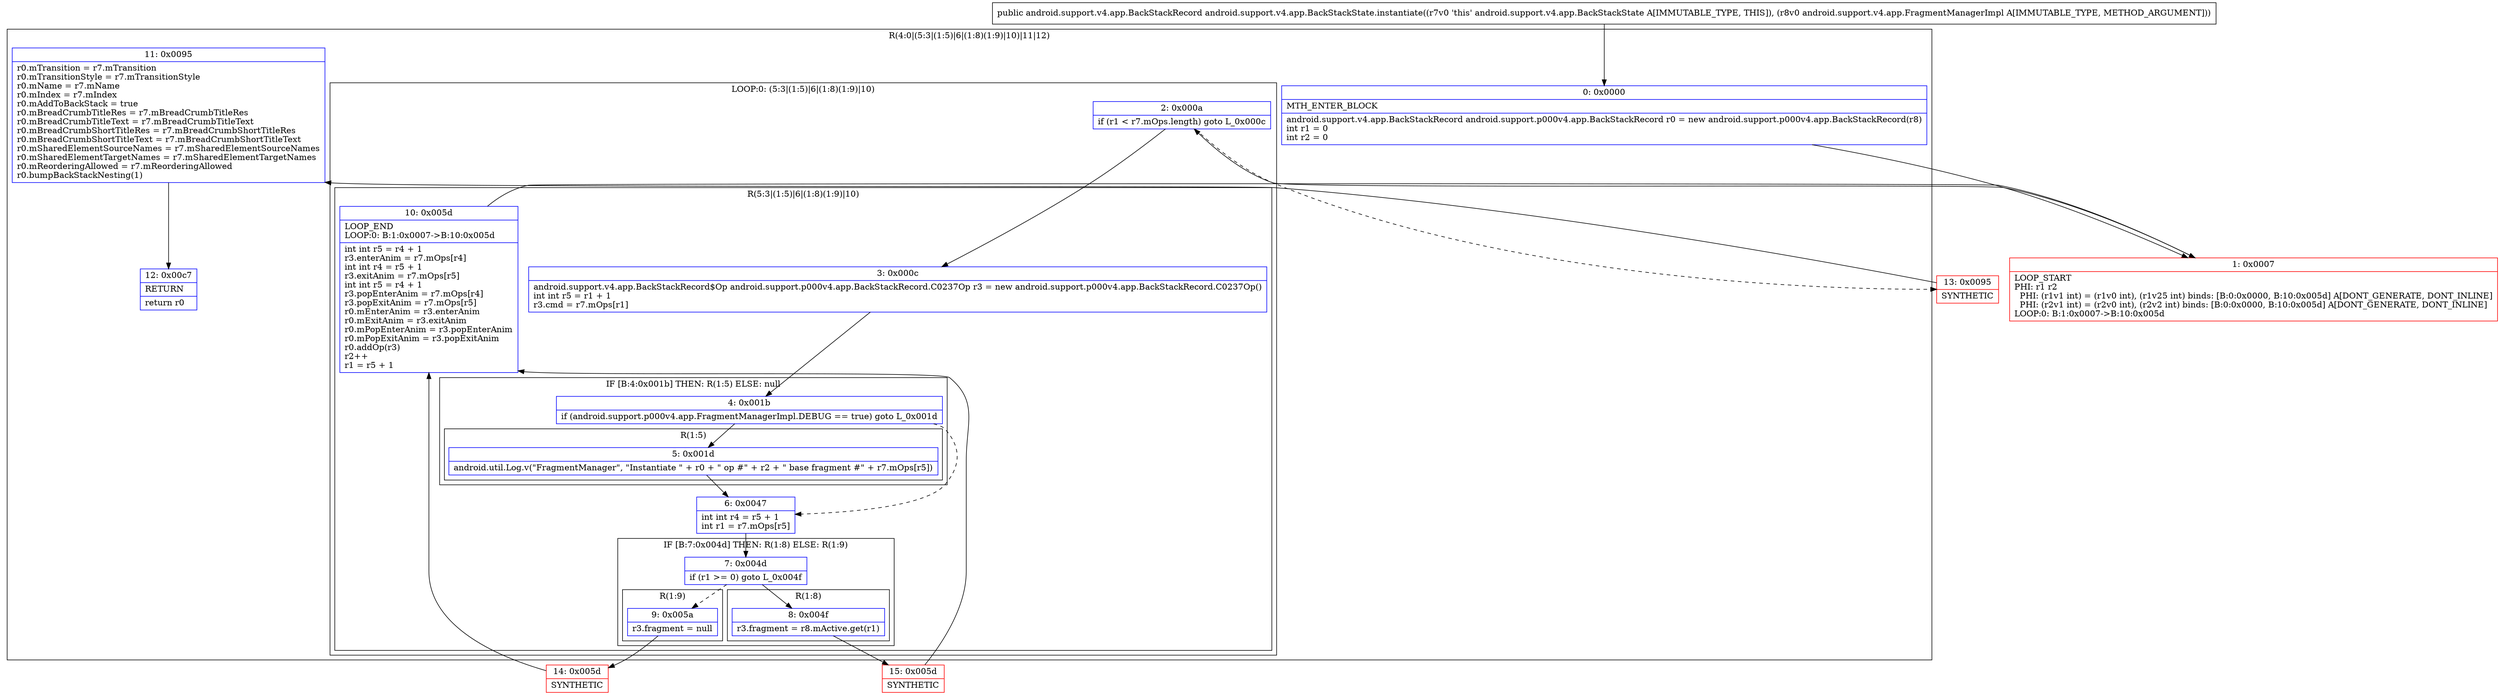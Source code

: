 digraph "CFG forandroid.support.v4.app.BackStackState.instantiate(Landroid\/support\/v4\/app\/FragmentManagerImpl;)Landroid\/support\/v4\/app\/BackStackRecord;" {
subgraph cluster_Region_1948586434 {
label = "R(4:0|(5:3|(1:5)|6|(1:8)(1:9)|10)|11|12)";
node [shape=record,color=blue];
Node_0 [shape=record,label="{0\:\ 0x0000|MTH_ENTER_BLOCK\l|android.support.v4.app.BackStackRecord android.support.p000v4.app.BackStackRecord r0 = new android.support.p000v4.app.BackStackRecord(r8)\lint r1 = 0\lint r2 = 0\l}"];
subgraph cluster_LoopRegion_1252358604 {
label = "LOOP:0: (5:3|(1:5)|6|(1:8)(1:9)|10)";
node [shape=record,color=blue];
Node_2 [shape=record,label="{2\:\ 0x000a|if (r1 \< r7.mOps.length) goto L_0x000c\l}"];
subgraph cluster_Region_1510212960 {
label = "R(5:3|(1:5)|6|(1:8)(1:9)|10)";
node [shape=record,color=blue];
Node_3 [shape=record,label="{3\:\ 0x000c|android.support.v4.app.BackStackRecord$Op android.support.p000v4.app.BackStackRecord.C0237Op r3 = new android.support.p000v4.app.BackStackRecord.C0237Op()\lint int r5 = r1 + 1\lr3.cmd = r7.mOps[r1]\l}"];
subgraph cluster_IfRegion_1234422754 {
label = "IF [B:4:0x001b] THEN: R(1:5) ELSE: null";
node [shape=record,color=blue];
Node_4 [shape=record,label="{4\:\ 0x001b|if (android.support.p000v4.app.FragmentManagerImpl.DEBUG == true) goto L_0x001d\l}"];
subgraph cluster_Region_258902665 {
label = "R(1:5)";
node [shape=record,color=blue];
Node_5 [shape=record,label="{5\:\ 0x001d|android.util.Log.v(\"FragmentManager\", \"Instantiate \" + r0 + \" op #\" + r2 + \" base fragment #\" + r7.mOps[r5])\l}"];
}
}
Node_6 [shape=record,label="{6\:\ 0x0047|int int r4 = r5 + 1\lint r1 = r7.mOps[r5]\l}"];
subgraph cluster_IfRegion_390465293 {
label = "IF [B:7:0x004d] THEN: R(1:8) ELSE: R(1:9)";
node [shape=record,color=blue];
Node_7 [shape=record,label="{7\:\ 0x004d|if (r1 \>= 0) goto L_0x004f\l}"];
subgraph cluster_Region_374524507 {
label = "R(1:8)";
node [shape=record,color=blue];
Node_8 [shape=record,label="{8\:\ 0x004f|r3.fragment = r8.mActive.get(r1)\l}"];
}
subgraph cluster_Region_1838358746 {
label = "R(1:9)";
node [shape=record,color=blue];
Node_9 [shape=record,label="{9\:\ 0x005a|r3.fragment = null\l}"];
}
}
Node_10 [shape=record,label="{10\:\ 0x005d|LOOP_END\lLOOP:0: B:1:0x0007\-\>B:10:0x005d\l|int int r5 = r4 + 1\lr3.enterAnim = r7.mOps[r4]\lint int r4 = r5 + 1\lr3.exitAnim = r7.mOps[r5]\lint int r5 = r4 + 1\lr3.popEnterAnim = r7.mOps[r4]\lr3.popExitAnim = r7.mOps[r5]\lr0.mEnterAnim = r3.enterAnim\lr0.mExitAnim = r3.exitAnim\lr0.mPopEnterAnim = r3.popEnterAnim\lr0.mPopExitAnim = r3.popExitAnim\lr0.addOp(r3)\lr2++\lr1 = r5 + 1\l}"];
}
}
Node_11 [shape=record,label="{11\:\ 0x0095|r0.mTransition = r7.mTransition\lr0.mTransitionStyle = r7.mTransitionStyle\lr0.mName = r7.mName\lr0.mIndex = r7.mIndex\lr0.mAddToBackStack = true\lr0.mBreadCrumbTitleRes = r7.mBreadCrumbTitleRes\lr0.mBreadCrumbTitleText = r7.mBreadCrumbTitleText\lr0.mBreadCrumbShortTitleRes = r7.mBreadCrumbShortTitleRes\lr0.mBreadCrumbShortTitleText = r7.mBreadCrumbShortTitleText\lr0.mSharedElementSourceNames = r7.mSharedElementSourceNames\lr0.mSharedElementTargetNames = r7.mSharedElementTargetNames\lr0.mReorderingAllowed = r7.mReorderingAllowed\lr0.bumpBackStackNesting(1)\l}"];
Node_12 [shape=record,label="{12\:\ 0x00c7|RETURN\l|return r0\l}"];
}
Node_1 [shape=record,color=red,label="{1\:\ 0x0007|LOOP_START\lPHI: r1 r2 \l  PHI: (r1v1 int) = (r1v0 int), (r1v25 int) binds: [B:0:0x0000, B:10:0x005d] A[DONT_GENERATE, DONT_INLINE]\l  PHI: (r2v1 int) = (r2v0 int), (r2v2 int) binds: [B:0:0x0000, B:10:0x005d] A[DONT_GENERATE, DONT_INLINE]\lLOOP:0: B:1:0x0007\-\>B:10:0x005d\l}"];
Node_13 [shape=record,color=red,label="{13\:\ 0x0095|SYNTHETIC\l}"];
Node_14 [shape=record,color=red,label="{14\:\ 0x005d|SYNTHETIC\l}"];
Node_15 [shape=record,color=red,label="{15\:\ 0x005d|SYNTHETIC\l}"];
MethodNode[shape=record,label="{public android.support.v4.app.BackStackRecord android.support.v4.app.BackStackState.instantiate((r7v0 'this' android.support.v4.app.BackStackState A[IMMUTABLE_TYPE, THIS]), (r8v0 android.support.v4.app.FragmentManagerImpl A[IMMUTABLE_TYPE, METHOD_ARGUMENT])) }"];
MethodNode -> Node_0;
Node_0 -> Node_1;
Node_2 -> Node_3;
Node_2 -> Node_13[style=dashed];
Node_3 -> Node_4;
Node_4 -> Node_5;
Node_4 -> Node_6[style=dashed];
Node_5 -> Node_6;
Node_6 -> Node_7;
Node_7 -> Node_8;
Node_7 -> Node_9[style=dashed];
Node_8 -> Node_15;
Node_9 -> Node_14;
Node_10 -> Node_1;
Node_11 -> Node_12;
Node_1 -> Node_2;
Node_13 -> Node_11;
Node_14 -> Node_10;
Node_15 -> Node_10;
}

